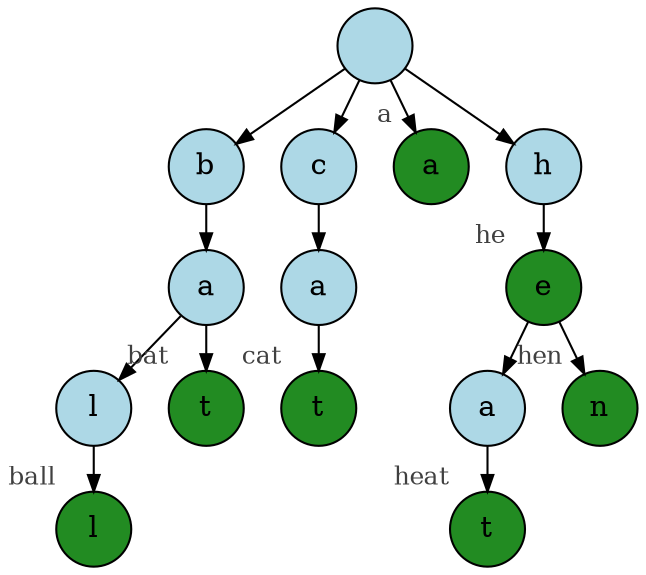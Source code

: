 digraph {
graph [
  nodesep=0.25,
  ranksep=0.3,
  splines=line
];
node [
  style=filled,
  fillcolor=lightblue,
  shape=circle
];
edge [
  arrowsize=0.8,
  color=black
];

v [
  label=""
];
vb [
  label="b"
];
vba [
  label="a"
];
vbal [
  label="l"
];
vball [
  label="l"
  xlabel=<<FONT COLOR="grey25" POINT-SIZE="12">ball</FONT>>
  fillcolor="forestgreen"
  color="black"
];
vbat [
  label="t"
  xlabel=<<FONT COLOR="grey25" POINT-SIZE="12">bat</FONT>>
  fillcolor="forestgreen"
  color="black"
];
vc [
  label="c"
];
vca [
  label="a"
];
vcat [
  label="t"
  xlabel=<<FONT COLOR="grey25" POINT-SIZE="12">cat</FONT>>
  fillcolor="forestgreen"
  color="black"
];
va [
  label="a"
  xlabel=<<FONT COLOR="grey25" POINT-SIZE="12">a</FONT>>
  fillcolor="forestgreen"
  color="black"
];
vh [
  label="h"
];
vhe [
  label="e"
  xlabel=<<FONT COLOR="grey25" POINT-SIZE="12">he</FONT>>
  fillcolor="forestgreen"
  color="black"
];
vhea [
  label="a"
];
vheat [
  label="t"
  xlabel=<<FONT COLOR="grey25" POINT-SIZE="12">heat</FONT>>
  fillcolor="forestgreen"
  color="black"
];
vhen [
  label="n"
  xlabel=<<FONT COLOR="grey25" POINT-SIZE="12">hen</FONT>>
  fillcolor="forestgreen"
  color="black"
];
vbal -> vball [

];
vba -> vbal [

];
vba -> vbat [

];
vb -> vba [

];
v -> vb [

];
vca -> vcat [

];
vc -> vca [

];
v -> vc [

];
v -> va [

];
vhea -> vheat [

];
vhe -> vhea [

];
vhe -> vhen [

];
vh -> vhe [

];
v -> vh [

];
}